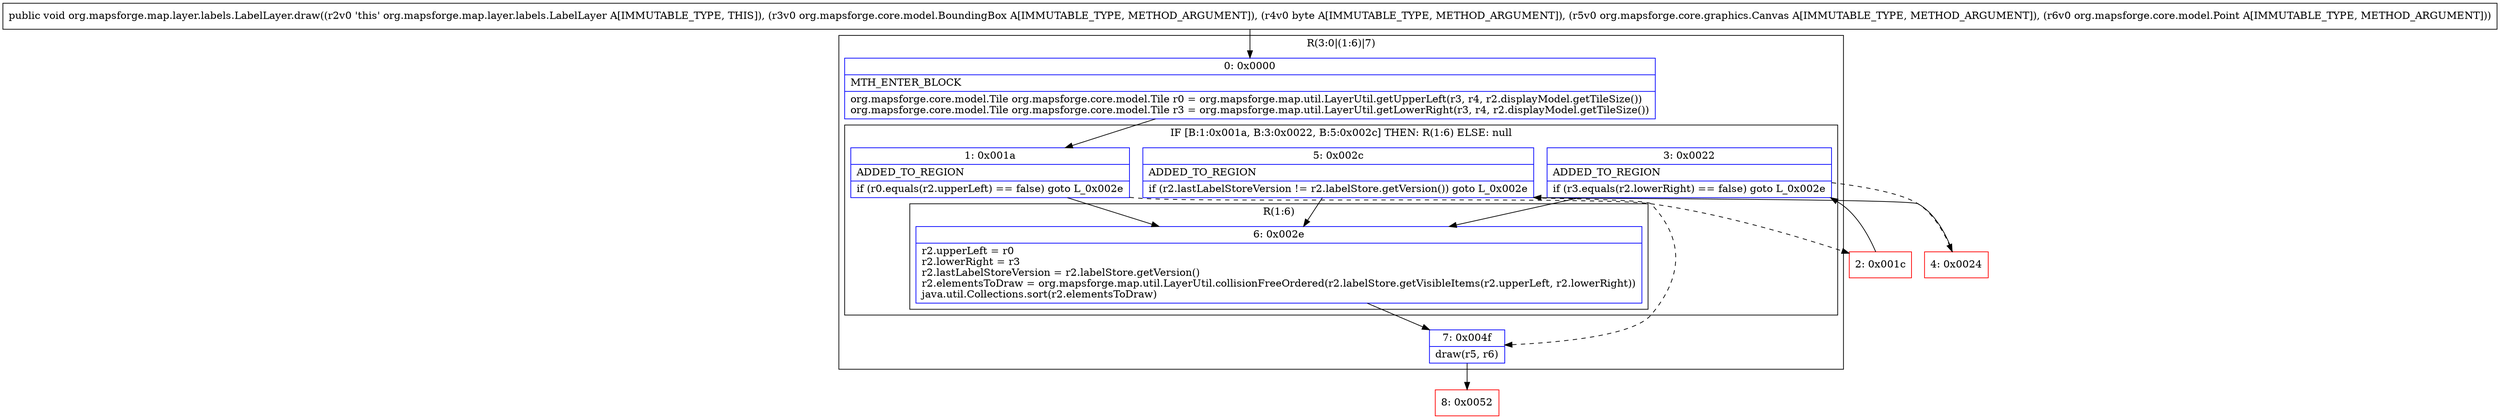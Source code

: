 digraph "CFG fororg.mapsforge.map.layer.labels.LabelLayer.draw(Lorg\/mapsforge\/core\/model\/BoundingBox;BLorg\/mapsforge\/core\/graphics\/Canvas;Lorg\/mapsforge\/core\/model\/Point;)V" {
subgraph cluster_Region_140636954 {
label = "R(3:0|(1:6)|7)";
node [shape=record,color=blue];
Node_0 [shape=record,label="{0\:\ 0x0000|MTH_ENTER_BLOCK\l|org.mapsforge.core.model.Tile org.mapsforge.core.model.Tile r0 = org.mapsforge.map.util.LayerUtil.getUpperLeft(r3, r4, r2.displayModel.getTileSize())\lorg.mapsforge.core.model.Tile org.mapsforge.core.model.Tile r3 = org.mapsforge.map.util.LayerUtil.getLowerRight(r3, r4, r2.displayModel.getTileSize())\l}"];
subgraph cluster_IfRegion_18307527 {
label = "IF [B:1:0x001a, B:3:0x0022, B:5:0x002c] THEN: R(1:6) ELSE: null";
node [shape=record,color=blue];
Node_1 [shape=record,label="{1\:\ 0x001a|ADDED_TO_REGION\l|if (r0.equals(r2.upperLeft) == false) goto L_0x002e\l}"];
Node_3 [shape=record,label="{3\:\ 0x0022|ADDED_TO_REGION\l|if (r3.equals(r2.lowerRight) == false) goto L_0x002e\l}"];
Node_5 [shape=record,label="{5\:\ 0x002c|ADDED_TO_REGION\l|if (r2.lastLabelStoreVersion != r2.labelStore.getVersion()) goto L_0x002e\l}"];
subgraph cluster_Region_1606415643 {
label = "R(1:6)";
node [shape=record,color=blue];
Node_6 [shape=record,label="{6\:\ 0x002e|r2.upperLeft = r0\lr2.lowerRight = r3\lr2.lastLabelStoreVersion = r2.labelStore.getVersion()\lr2.elementsToDraw = org.mapsforge.map.util.LayerUtil.collisionFreeOrdered(r2.labelStore.getVisibleItems(r2.upperLeft, r2.lowerRight))\ljava.util.Collections.sort(r2.elementsToDraw)\l}"];
}
}
Node_7 [shape=record,label="{7\:\ 0x004f|draw(r5, r6)\l}"];
}
Node_2 [shape=record,color=red,label="{2\:\ 0x001c}"];
Node_4 [shape=record,color=red,label="{4\:\ 0x0024}"];
Node_8 [shape=record,color=red,label="{8\:\ 0x0052}"];
MethodNode[shape=record,label="{public void org.mapsforge.map.layer.labels.LabelLayer.draw((r2v0 'this' org.mapsforge.map.layer.labels.LabelLayer A[IMMUTABLE_TYPE, THIS]), (r3v0 org.mapsforge.core.model.BoundingBox A[IMMUTABLE_TYPE, METHOD_ARGUMENT]), (r4v0 byte A[IMMUTABLE_TYPE, METHOD_ARGUMENT]), (r5v0 org.mapsforge.core.graphics.Canvas A[IMMUTABLE_TYPE, METHOD_ARGUMENT]), (r6v0 org.mapsforge.core.model.Point A[IMMUTABLE_TYPE, METHOD_ARGUMENT])) }"];
MethodNode -> Node_0;
Node_0 -> Node_1;
Node_1 -> Node_2[style=dashed];
Node_1 -> Node_6;
Node_3 -> Node_4[style=dashed];
Node_3 -> Node_6;
Node_5 -> Node_6;
Node_5 -> Node_7[style=dashed];
Node_6 -> Node_7;
Node_7 -> Node_8;
Node_2 -> Node_3;
Node_4 -> Node_5;
}

